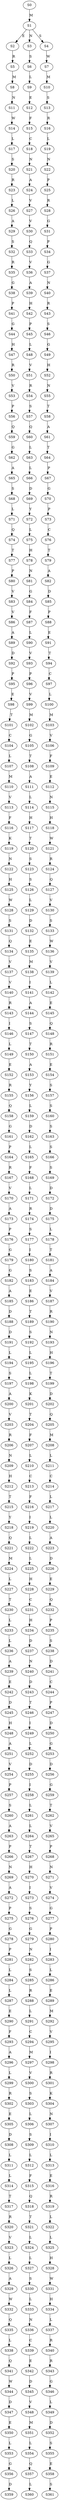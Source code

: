 strict digraph  {
	S0 -> S1 [ label = M ];
	S1 -> S2 [ label = E ];
	S1 -> S3 [ label = N ];
	S1 -> S4 [ label = S ];
	S2 -> S5 [ label = R ];
	S3 -> S6 [ label = S ];
	S4 -> S7 [ label = W ];
	S5 -> S8 [ label = M ];
	S6 -> S9 [ label = L ];
	S7 -> S10 [ label = M ];
	S8 -> S11 [ label = N ];
	S9 -> S12 [ label = E ];
	S10 -> S13 [ label = S ];
	S11 -> S14 [ label = W ];
	S12 -> S15 [ label = F ];
	S13 -> S16 [ label = R ];
	S14 -> S17 [ label = L ];
	S15 -> S18 [ label = C ];
	S16 -> S19 [ label = L ];
	S17 -> S20 [ label = S ];
	S18 -> S21 [ label = N ];
	S19 -> S22 [ label = N ];
	S20 -> S23 [ label = R ];
	S21 -> S24 [ label = A ];
	S22 -> S25 [ label = P ];
	S23 -> S26 [ label = L ];
	S24 -> S27 [ label = V ];
	S25 -> S28 [ label = R ];
	S26 -> S29 [ label = A ];
	S27 -> S30 [ label = V ];
	S28 -> S31 [ label = G ];
	S29 -> S32 [ label = S ];
	S30 -> S33 [ label = Q ];
	S31 -> S34 [ label = P ];
	S32 -> S35 [ label = R ];
	S33 -> S36 [ label = V ];
	S34 -> S37 [ label = G ];
	S35 -> S38 [ label = G ];
	S36 -> S39 [ label = A ];
	S37 -> S40 [ label = N ];
	S38 -> S41 [ label = P ];
	S39 -> S42 [ label = H ];
	S40 -> S43 [ label = R ];
	S41 -> S44 [ label = G ];
	S42 -> S45 [ label = P ];
	S43 -> S46 [ label = S ];
	S44 -> S47 [ label = H ];
	S45 -> S48 [ label = L ];
	S46 -> S49 [ label = G ];
	S47 -> S50 [ label = R ];
	S48 -> S51 [ label = V ];
	S49 -> S52 [ label = H ];
	S50 -> S53 [ label = V ];
	S51 -> S54 [ label = R ];
	S52 -> S55 [ label = N ];
	S53 -> S56 [ label = P ];
	S54 -> S57 [ label = S ];
	S55 -> S58 [ label = T ];
	S56 -> S59 [ label = Q ];
	S57 -> S60 [ label = Q ];
	S58 -> S61 [ label = A ];
	S59 -> S62 [ label = G ];
	S60 -> S63 [ label = L ];
	S61 -> S64 [ label = T ];
	S62 -> S65 [ label = A ];
	S63 -> S66 [ label = L ];
	S64 -> S67 [ label = P ];
	S65 -> S68 [ label = S ];
	S66 -> S69 [ label = D ];
	S67 -> S70 [ label = G ];
	S68 -> S71 [ label = L ];
	S69 -> S72 [ label = Y ];
	S70 -> S73 [ label = P ];
	S71 -> S74 [ label = Q ];
	S72 -> S75 [ label = L ];
	S73 -> S76 [ label = C ];
	S74 -> S77 [ label = T ];
	S75 -> S78 [ label = H ];
	S76 -> S79 [ label = T ];
	S77 -> S80 [ label = P ];
	S78 -> S81 [ label = N ];
	S79 -> S82 [ label = A ];
	S80 -> S83 [ label = V ];
	S81 -> S84 [ label = G ];
	S82 -> S85 [ label = D ];
	S83 -> S86 [ label = V ];
	S84 -> S87 [ label = F ];
	S85 -> S88 [ label = P ];
	S86 -> S89 [ label = A ];
	S87 -> S90 [ label = L ];
	S88 -> S91 [ label = E ];
	S89 -> S92 [ label = D ];
	S90 -> S93 [ label = V ];
	S91 -> S94 [ label = T ];
	S92 -> S95 [ label = P ];
	S93 -> S96 [ label = P ];
	S94 -> S97 [ label = C ];
	S95 -> S98 [ label = E ];
	S96 -> S99 [ label = V ];
	S97 -> S100 [ label = L ];
	S98 -> S101 [ label = T ];
	S99 -> S102 [ label = M ];
	S100 -> S103 [ label = M ];
	S101 -> S104 [ label = C ];
	S102 -> S105 [ label = G ];
	S103 -> S106 [ label = V ];
	S104 -> S107 [ label = L ];
	S105 -> S108 [ label = T ];
	S106 -> S109 [ label = F ];
	S107 -> S110 [ label = M ];
	S108 -> S111 [ label = A ];
	S109 -> S112 [ label = E ];
	S110 -> S113 [ label = V ];
	S111 -> S114 [ label = L ];
	S112 -> S115 [ label = N ];
	S113 -> S116 [ label = F ];
	S114 -> S117 [ label = H ];
	S115 -> S118 [ label = H ];
	S116 -> S119 [ label = K ];
	S117 -> S120 [ label = T ];
	S118 -> S121 [ label = W ];
	S119 -> S122 [ label = N ];
	S120 -> S123 [ label = S ];
	S121 -> S124 [ label = R ];
	S122 -> S125 [ label = H ];
	S123 -> S126 [ label = S ];
	S124 -> S127 [ label = Q ];
	S125 -> S128 [ label = W ];
	S126 -> S129 [ label = L ];
	S127 -> S130 [ label = V ];
	S128 -> S131 [ label = S ];
	S129 -> S132 [ label = D ];
	S130 -> S133 [ label = S ];
	S131 -> S134 [ label = Q ];
	S132 -> S135 [ label = E ];
	S133 -> S136 [ label = W ];
	S134 -> S137 [ label = V ];
	S135 -> S138 [ label = M ];
	S136 -> S139 [ label = V ];
	S137 -> S140 [ label = V ];
	S138 -> S141 [ label = I ];
	S139 -> S142 [ label = L ];
	S140 -> S143 [ label = R ];
	S141 -> S144 [ label = A ];
	S142 -> S145 [ label = E ];
	S143 -> S146 [ label = I ];
	S144 -> S147 [ label = S ];
	S145 -> S148 [ label = Q ];
	S146 -> S149 [ label = L ];
	S147 -> S150 [ label = T ];
	S148 -> S151 [ label = R ];
	S149 -> S152 [ label = E ];
	S150 -> S153 [ label = A ];
	S151 -> S154 [ label = E ];
	S152 -> S155 [ label = R ];
	S153 -> S156 [ label = Y ];
	S154 -> S157 [ label = S ];
	S155 -> S158 [ label = Q ];
	S156 -> S159 [ label = L ];
	S157 -> S160 [ label = S ];
	S158 -> S161 [ label = G ];
	S159 -> S162 [ label = D ];
	S160 -> S163 [ label = S ];
	S161 -> S164 [ label = P ];
	S162 -> S165 [ label = L ];
	S163 -> S166 [ label = S ];
	S164 -> S167 [ label = R ];
	S165 -> S168 [ label = F ];
	S166 -> S169 [ label = S ];
	S167 -> S170 [ label = V ];
	S168 -> S171 [ label = L ];
	S169 -> S172 [ label = D ];
	S170 -> S173 [ label = A ];
	S171 -> S174 [ label = R ];
	S172 -> S175 [ label = D ];
	S173 -> S176 [ label = P ];
	S174 -> S177 [ label = S ];
	S175 -> S178 [ label = L ];
	S176 -> S179 [ label = G ];
	S177 -> S180 [ label = I ];
	S178 -> S181 [ label = T ];
	S179 -> S182 [ label = G ];
	S180 -> S183 [ label = S ];
	S181 -> S184 [ label = A ];
	S182 -> S185 [ label = A ];
	S183 -> S186 [ label = E ];
	S184 -> S187 [ label = V ];
	S185 -> S188 [ label = D ];
	S186 -> S189 [ label = T ];
	S187 -> S190 [ label = R ];
	S188 -> S191 [ label = D ];
	S189 -> S192 [ label = S ];
	S190 -> S193 [ label = N ];
	S191 -> S194 [ label = L ];
	S192 -> S195 [ label = L ];
	S193 -> S196 [ label = H ];
	S194 -> S197 [ label = S ];
	S195 -> S198 [ label = L ];
	S196 -> S199 [ label = T ];
	S197 -> S200 [ label = A ];
	S198 -> S201 [ label = K ];
	S199 -> S202 [ label = D ];
	S200 -> S203 [ label = V ];
	S201 -> S204 [ label = T ];
	S202 -> S205 [ label = Q ];
	S203 -> S206 [ label = R ];
	S204 -> S207 [ label = F ];
	S205 -> S208 [ label = M ];
	S206 -> S209 [ label = N ];
	S207 -> S210 [ label = L ];
	S208 -> S211 [ label = L ];
	S209 -> S212 [ label = H ];
	S210 -> S213 [ label = C ];
	S211 -> S214 [ label = C ];
	S212 -> S215 [ label = T ];
	S213 -> S216 [ label = F ];
	S214 -> S217 [ label = L ];
	S215 -> S218 [ label = Y ];
	S216 -> S219 [ label = I ];
	S217 -> S220 [ label = L ];
	S218 -> S221 [ label = Q ];
	S219 -> S222 [ label = L ];
	S220 -> S223 [ label = A ];
	S221 -> S224 [ label = M ];
	S222 -> S225 [ label = L ];
	S223 -> S226 [ label = D ];
	S224 -> S227 [ label = L ];
	S225 -> S228 [ label = H ];
	S226 -> S229 [ label = E ];
	S227 -> S230 [ label = T ];
	S228 -> S231 [ label = C ];
	S229 -> S232 [ label = Q ];
	S230 -> S233 [ label = L ];
	S231 -> S234 [ label = H ];
	S232 -> S235 [ label = P ];
	S233 -> S236 [ label = L ];
	S234 -> S237 [ label = D ];
	S235 -> S238 [ label = S ];
	S236 -> S239 [ label = A ];
	S237 -> S240 [ label = N ];
	S238 -> S241 [ label = D ];
	S239 -> S242 [ label = E ];
	S240 -> S243 [ label = D ];
	S241 -> S244 [ label = C ];
	S242 -> S245 [ label = D ];
	S243 -> S246 [ label = T ];
	S244 -> S247 [ label = P ];
	S245 -> S248 [ label = H ];
	S246 -> S249 [ label = I ];
	S247 -> S250 [ label = D ];
	S248 -> S251 [ label = A ];
	S249 -> S252 [ label = L ];
	S250 -> S253 [ label = G ];
	S251 -> S254 [ label = V ];
	S252 -> S255 [ label = D ];
	S253 -> S256 [ label = D ];
	S254 -> S257 [ label = P ];
	S255 -> S258 [ label = I ];
	S256 -> S259 [ label = G ];
	S257 -> S260 [ label = S ];
	S258 -> S261 [ label = L ];
	S259 -> S262 [ label = T ];
	S260 -> S263 [ label = A ];
	S261 -> S264 [ label = L ];
	S262 -> S265 [ label = V ];
	S263 -> S266 [ label = P ];
	S264 -> S267 [ label = T ];
	S265 -> S268 [ label = P ];
	S266 -> S269 [ label = N ];
	S267 -> S270 [ label = H ];
	S268 -> S271 [ label = N ];
	S269 -> S272 [ label = A ];
	S270 -> S273 [ label = I ];
	S271 -> S274 [ label = V ];
	S272 -> S275 [ label = P ];
	S273 -> S276 [ label = S ];
	S274 -> S277 [ label = G ];
	S275 -> S278 [ label = G ];
	S276 -> S279 [ label = G ];
	S277 -> S280 [ label = P ];
	S278 -> S281 [ label = P ];
	S279 -> S282 [ label = N ];
	S280 -> S283 [ label = I ];
	S281 -> S284 [ label = L ];
	S282 -> S285 [ label = S ];
	S283 -> S286 [ label = L ];
	S284 -> S287 [ label = L ];
	S285 -> S288 [ label = R ];
	S286 -> S289 [ label = E ];
	S287 -> S290 [ label = E ];
	S288 -> S291 [ label = L ];
	S289 -> S292 [ label = M ];
	S290 -> S293 [ label = F ];
	S291 -> S294 [ label = C ];
	S292 -> S295 [ label = V ];
	S293 -> S296 [ label = A ];
	S294 -> S297 [ label = M ];
	S295 -> S298 [ label = I ];
	S296 -> S299 [ label = L ];
	S297 -> S300 [ label = V ];
	S298 -> S301 [ label = R ];
	S299 -> S302 [ label = R ];
	S300 -> S303 [ label = S ];
	S301 -> S304 [ label = K ];
	S302 -> S305 [ label = E ];
	S303 -> S306 [ label = L ];
	S304 -> S307 [ label = N ];
	S305 -> S308 [ label = D ];
	S306 -> S309 [ label = S ];
	S307 -> S310 [ label = I ];
	S308 -> S311 [ label = L ];
	S309 -> S312 [ label = L ];
	S310 -> S313 [ label = L ];
	S311 -> S314 [ label = L ];
	S312 -> S315 [ label = F ];
	S313 -> S316 [ label = E ];
	S314 -> S317 [ label = T ];
	S315 -> S318 [ label = Q ];
	S316 -> S319 [ label = R ];
	S317 -> S320 [ label = R ];
	S318 -> S321 [ label = T ];
	S319 -> S322 [ label = L ];
	S320 -> S323 [ label = V ];
	S321 -> S324 [ label = L ];
	S322 -> S325 [ label = L ];
	S323 -> S326 [ label = L ];
	S324 -> S327 [ label = L ];
	S325 -> S328 [ label = H ];
	S326 -> S329 [ label = A ];
	S327 -> S330 [ label = S ];
	S328 -> S331 [ label = W ];
	S329 -> S332 [ label = W ];
	S330 -> S333 [ label = L ];
	S331 -> S334 [ label = H ];
	S332 -> S335 [ label = Q ];
	S333 -> S336 [ label = N ];
	S334 -> S337 [ label = L ];
	S335 -> S338 [ label = L ];
	S336 -> S339 [ label = C ];
	S337 -> S340 [ label = R ];
	S338 -> S341 [ label = Q ];
	S339 -> S342 [ label = E ];
	S340 -> S343 [ label = R ];
	S341 -> S344 [ label = W ];
	S342 -> S345 [ label = D ];
	S343 -> S346 [ label = G ];
	S344 -> S347 [ label = D ];
	S345 -> S348 [ label = V ];
	S346 -> S349 [ label = L ];
	S347 -> S350 [ label = E ];
	S348 -> S351 [ label = M ];
	S349 -> S352 [ label = D ];
	S350 -> S353 [ label = L ];
	S351 -> S354 [ label = L ];
	S352 -> S355 [ label = S ];
	S353 -> S356 [ label = G ];
	S354 -> S357 [ label = Q ];
	S355 -> S358 [ label = E ];
	S356 -> S359 [ label = D ];
	S357 -> S360 [ label = L ];
	S358 -> S361 [ label = S ];
}
